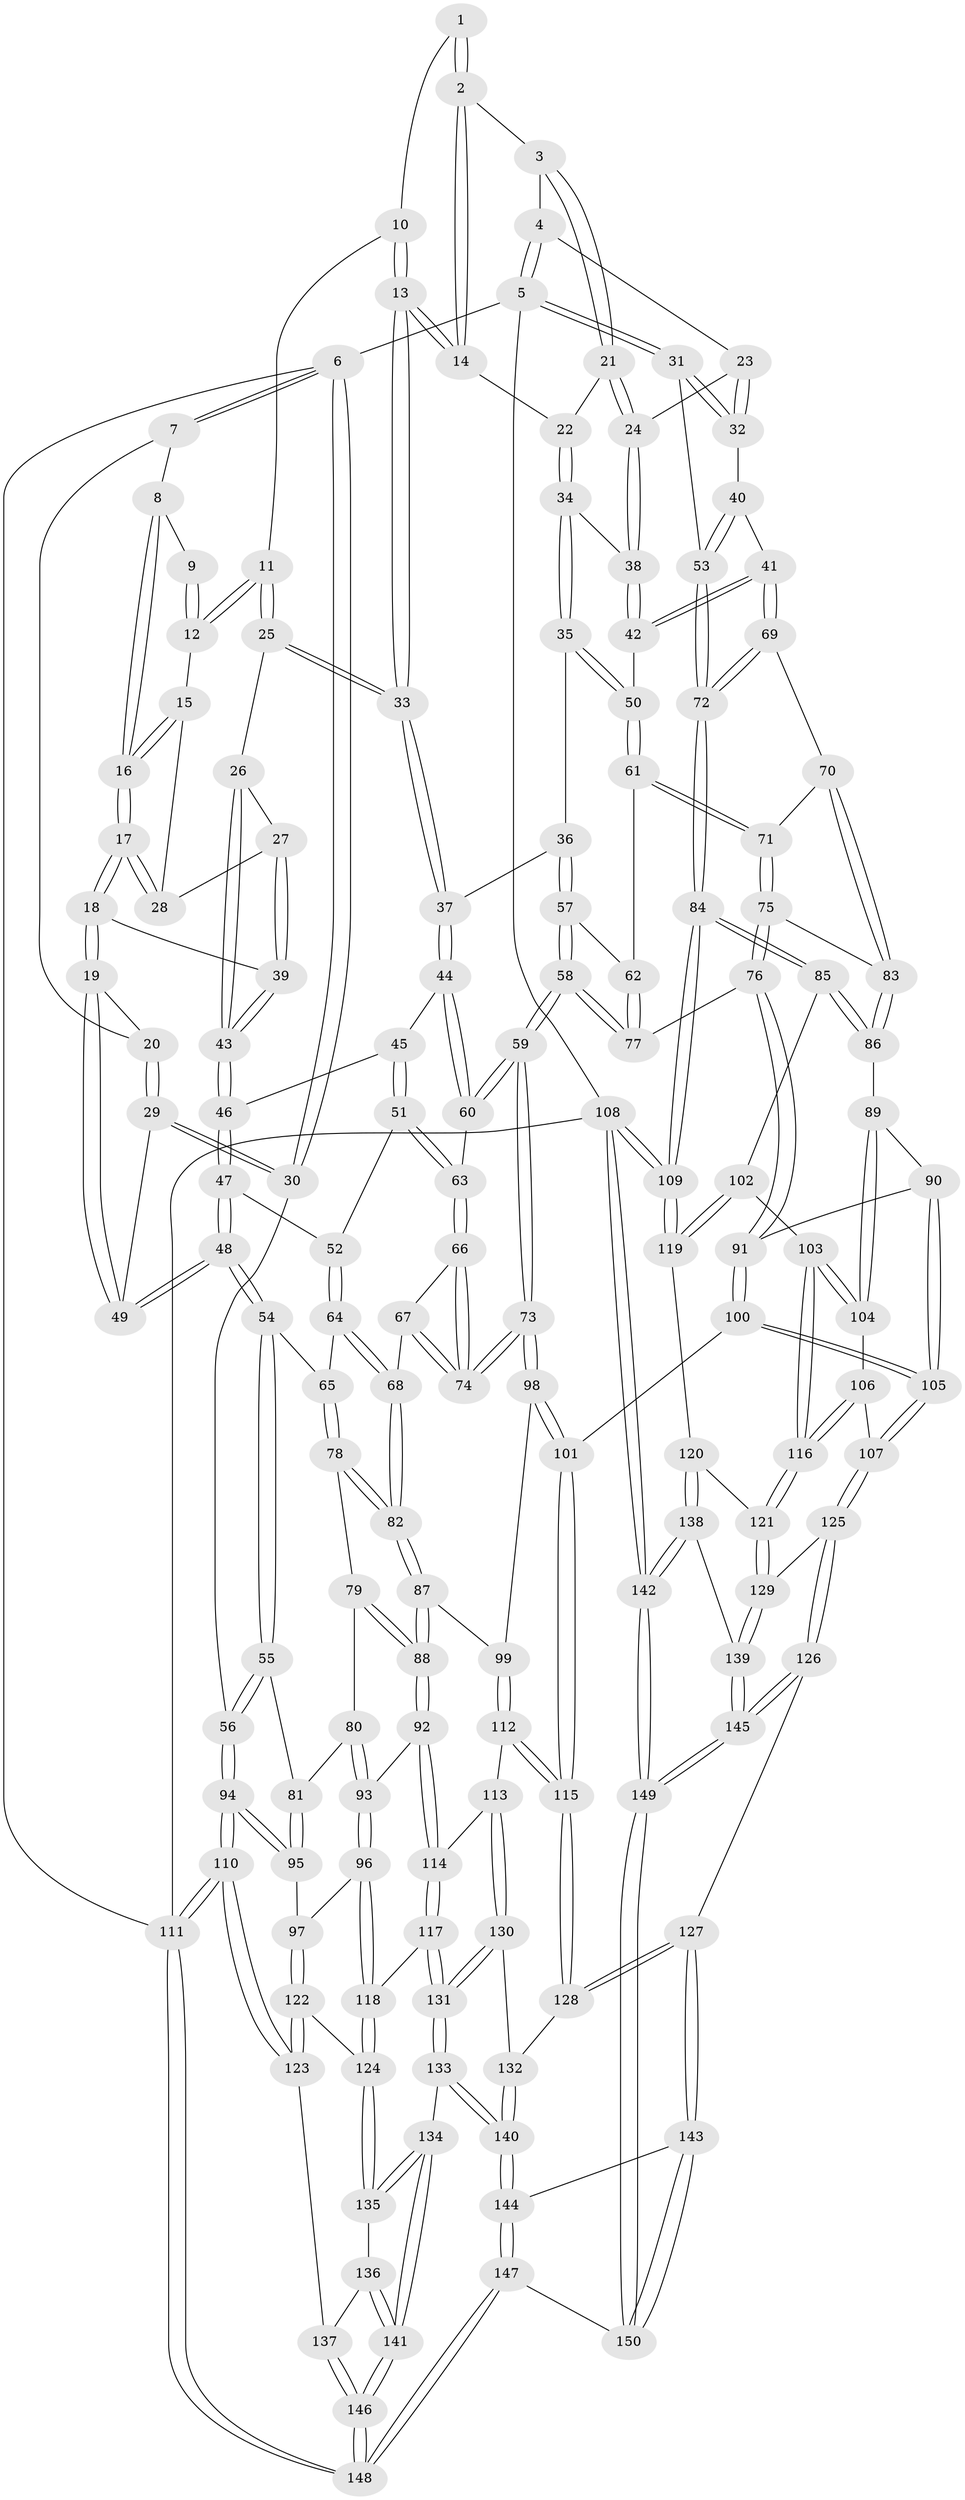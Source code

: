 // Generated by graph-tools (version 1.1) at 2025/16/03/09/25 04:16:45]
// undirected, 150 vertices, 372 edges
graph export_dot {
graph [start="1"]
  node [color=gray90,style=filled];
  1 [pos="+0.4667949965747158+0"];
  2 [pos="+0.7079979279857734+0"];
  3 [pos="+0.8025578108295395+0"];
  4 [pos="+0.8512009894494382+0"];
  5 [pos="+1+0"];
  6 [pos="+0+0"];
  7 [pos="+0.004519402526163628+0"];
  8 [pos="+0.19052370320349837+0"];
  9 [pos="+0.39518277002936797+0"];
  10 [pos="+0.4743898563481143+0"];
  11 [pos="+0.43947770329550584+0.08692258970729451"];
  12 [pos="+0.3716220737187844+0.043571144426493576"];
  13 [pos="+0.5361419158217948+0.10193752694036828"];
  14 [pos="+0.6367298946936853+0.024200170206999643"];
  15 [pos="+0.3532298757924074+0.06254484968314718"];
  16 [pos="+0.2539360933005537+0.08317898837067933"];
  17 [pos="+0.244489145075559+0.1230254986249435"];
  18 [pos="+0.23965944495519662+0.14126811797255426"];
  19 [pos="+0.23213316427816041+0.1466448193670546"];
  20 [pos="+0.11057409494915876+0.05479806379327942"];
  21 [pos="+0.7160302657246719+0.10663884352206124"];
  22 [pos="+0.6608507522673087+0.10046006312177123"];
  23 [pos="+0.8236811582460389+0.030002282222137053"];
  24 [pos="+0.7737570590468315+0.12657186453538563"];
  25 [pos="+0.45769469327588536+0.1483834683303661"];
  26 [pos="+0.4235047252482417+0.14864687848423414"];
  27 [pos="+0.38116176316918304+0.12786220182907115"];
  28 [pos="+0.36683248443780364+0.0994446722021205"];
  29 [pos="+0.06473871920071493+0.18475685374290923"];
  30 [pos="+0+0.11840806088017315"];
  31 [pos="+1+0"];
  32 [pos="+0.9094691347659583+0.18236329573587085"];
  33 [pos="+0.5003215449683418+0.17507654999504227"];
  34 [pos="+0.650459002824245+0.16397091017250698"];
  35 [pos="+0.6010439478469636+0.20863272447689385"];
  36 [pos="+0.5308241970399977+0.24231856735022428"];
  37 [pos="+0.5301540233767138+0.24206764376037226"];
  38 [pos="+0.7707999467947398+0.1871726762292212"];
  39 [pos="+0.24584045078094854+0.14367338524189874"];
  40 [pos="+0.8955921410440154+0.23037125392097818"];
  41 [pos="+0.8341143098525595+0.28235249403528434"];
  42 [pos="+0.8187256010005242+0.2766372353315649"];
  43 [pos="+0.33495424518907974+0.20667895622699387"];
  44 [pos="+0.4698893026324572+0.2822378086560952"];
  45 [pos="+0.37148866772034134+0.26169184884743857"];
  46 [pos="+0.34777913892552037+0.25297576544893347"];
  47 [pos="+0.3021900939244693+0.289678250086768"];
  48 [pos="+0.16707109116483565+0.2905328580723711"];
  49 [pos="+0.15863581620272718+0.23834009092217381"];
  50 [pos="+0.7980561439121986+0.2822450200730367"];
  51 [pos="+0.34619417499890126+0.35592334740854525"];
  52 [pos="+0.3399638524013971+0.35607134676994534"];
  53 [pos="+1+0.2856279703990652"];
  54 [pos="+0.1546364899693404+0.34415295265761203"];
  55 [pos="+0.10179799733149685+0.373482505795731"];
  56 [pos="+0+0.3950417101357677"];
  57 [pos="+0.590183015360659+0.3269857589208609"];
  58 [pos="+0.5147709531179313+0.5025514719305721"];
  59 [pos="+0.5065900702559569+0.5073881959003345"];
  60 [pos="+0.4615505640553669+0.2979098694539848"];
  61 [pos="+0.6729418542810892+0.34749147268166836"];
  62 [pos="+0.6094716111079844+0.3348630572230503"];
  63 [pos="+0.404437448153523+0.3640208076986253"];
  64 [pos="+0.2934385690579793+0.4012162398031301"];
  65 [pos="+0.16021286859342118+0.3500991287002883"];
  66 [pos="+0.40477715970699474+0.36910617906044385"];
  67 [pos="+0.34041860583007927+0.4919825364232275"];
  68 [pos="+0.33415356922771605+0.4934995678558558"];
  69 [pos="+0.8449264926394875+0.31078965771078143"];
  70 [pos="+0.829098452270066+0.42537503238029"];
  71 [pos="+0.6964747578829801+0.41930370263481587"];
  72 [pos="+1+0.47178025118835576"];
  73 [pos="+0.5027260009512864+0.5107264904565189"];
  74 [pos="+0.49673800492870374+0.5083525353634896"];
  75 [pos="+0.6803823542939798+0.4808224283422735"];
  76 [pos="+0.6618321742485541+0.5050011598370243"];
  77 [pos="+0.6381435921547036+0.4996173443249478"];
  78 [pos="+0.196490339589505+0.4584277137204905"];
  79 [pos="+0.18382603773085607+0.4963663989427726"];
  80 [pos="+0.11811021922139525+0.5248245963494167"];
  81 [pos="+0.09014687465867094+0.5180755466634118"];
  82 [pos="+0.3164947292514009+0.5139294251993873"];
  83 [pos="+0.8367935989135132+0.4682428827164977"];
  84 [pos="+1+0.5612866280338996"];
  85 [pos="+1+0.5716750914597833"];
  86 [pos="+0.8428286895193788+0.48095699497925914"];
  87 [pos="+0.28609362920151254+0.6060049075928893"];
  88 [pos="+0.23949754739546913+0.6282861096456631"];
  89 [pos="+0.7898487551613913+0.5613682355900781"];
  90 [pos="+0.7721002074103606+0.5668787524079175"];
  91 [pos="+0.6639817170903579+0.5092247812098313"];
  92 [pos="+0.2342410259273605+0.632871959113584"];
  93 [pos="+0.21571291835951686+0.6378750041802402"];
  94 [pos="+0+0.622585521504173"];
  95 [pos="+0+0.6193786703507064"];
  96 [pos="+0.140550921058771+0.6811102462241558"];
  97 [pos="+0.11906143193163765+0.6801595159541849"];
  98 [pos="+0.5019584228158508+0.5589335332777736"];
  99 [pos="+0.3796776343972178+0.6507640897799571"];
  100 [pos="+0.645439585307353+0.6731241190676456"];
  101 [pos="+0.5778281941578781+0.6787517761029997"];
  102 [pos="+0.9192515524093465+0.6725632827572782"];
  103 [pos="+0.9137597036825152+0.6749318779688503"];
  104 [pos="+0.8531778592128201+0.647836263510394"];
  105 [pos="+0.688873690306221+0.6890172589681024"];
  106 [pos="+0.7484044633462421+0.6864006953603596"];
  107 [pos="+0.6938295202061652+0.6944043333321898"];
  108 [pos="+1+1"];
  109 [pos="+1+0.9615702178535425"];
  110 [pos="+0+0.8566167783668056"];
  111 [pos="+0+1"];
  112 [pos="+0.3884136358421372+0.6746629551222529"];
  113 [pos="+0.3279086655329007+0.7715312732101522"];
  114 [pos="+0.2835105479764042+0.7603584460007775"];
  115 [pos="+0.5036660055927015+0.7805889817994589"];
  116 [pos="+0.875155086498713+0.7445132409126011"];
  117 [pos="+0.22449685937342811+0.8229097365529368"];
  118 [pos="+0.17865044677765468+0.8035994001456231"];
  119 [pos="+0.9957860882882253+0.863087904326003"];
  120 [pos="+0.9561579943789105+0.8586736404254315"];
  121 [pos="+0.8453830984225691+0.8273608921777178"];
  122 [pos="+0.0635644283671821+0.813954675008593"];
  123 [pos="+0+0.8601210698902758"];
  124 [pos="+0.12051702645687369+0.8454990399288731"];
  125 [pos="+0.7172399132876561+0.7632998148640328"];
  126 [pos="+0.5577025867242402+0.8723156610897619"];
  127 [pos="+0.5173921680705893+0.8565623693675317"];
  128 [pos="+0.4976628946312974+0.8310974978022969"];
  129 [pos="+0.7974145771139535+0.853174965879758"];
  130 [pos="+0.3558270825111349+0.8075162897121894"];
  131 [pos="+0.25397648963364+0.8906476065438942"];
  132 [pos="+0.43451055984349674+0.8423480453066697"];
  133 [pos="+0.25454228538634427+0.9021367680121084"];
  134 [pos="+0.2515615947630917+0.905494708768642"];
  135 [pos="+0.11952367063446377+0.8820562663287893"];
  136 [pos="+0.11231969380174285+0.8999298259139131"];
  137 [pos="+0.06940873641653991+0.926323224055039"];
  138 [pos="+0.8966971325987753+0.9703870558080542"];
  139 [pos="+0.7917033818029748+0.8692810035316062"];
  140 [pos="+0.34724790640581604+0.9332103409160711"];
  141 [pos="+0.20237604605534917+0.9957359122851079"];
  142 [pos="+1+1"];
  143 [pos="+0.5099761997862876+0.8797537185447183"];
  144 [pos="+0.39298273402658523+1"];
  145 [pos="+0.6992875299104614+0.9875768105078286"];
  146 [pos="+0.16467557340805222+1"];
  147 [pos="+0.3848288162860471+1"];
  148 [pos="+0.16427581429365157+1"];
  149 [pos="+0.7041580619345146+1"];
  150 [pos="+0.5661216525370086+1"];
  1 -- 2;
  1 -- 2;
  1 -- 10;
  2 -- 3;
  2 -- 14;
  2 -- 14;
  3 -- 4;
  3 -- 21;
  3 -- 21;
  4 -- 5;
  4 -- 5;
  4 -- 23;
  5 -- 6;
  5 -- 31;
  5 -- 31;
  5 -- 108;
  6 -- 7;
  6 -- 7;
  6 -- 30;
  6 -- 30;
  6 -- 111;
  7 -- 8;
  7 -- 20;
  8 -- 9;
  8 -- 16;
  8 -- 16;
  9 -- 12;
  9 -- 12;
  10 -- 11;
  10 -- 13;
  10 -- 13;
  11 -- 12;
  11 -- 12;
  11 -- 25;
  11 -- 25;
  12 -- 15;
  13 -- 14;
  13 -- 14;
  13 -- 33;
  13 -- 33;
  14 -- 22;
  15 -- 16;
  15 -- 16;
  15 -- 28;
  16 -- 17;
  16 -- 17;
  17 -- 18;
  17 -- 18;
  17 -- 28;
  17 -- 28;
  18 -- 19;
  18 -- 19;
  18 -- 39;
  19 -- 20;
  19 -- 49;
  19 -- 49;
  20 -- 29;
  20 -- 29;
  21 -- 22;
  21 -- 24;
  21 -- 24;
  22 -- 34;
  22 -- 34;
  23 -- 24;
  23 -- 32;
  23 -- 32;
  24 -- 38;
  24 -- 38;
  25 -- 26;
  25 -- 33;
  25 -- 33;
  26 -- 27;
  26 -- 43;
  26 -- 43;
  27 -- 28;
  27 -- 39;
  27 -- 39;
  29 -- 30;
  29 -- 30;
  29 -- 49;
  30 -- 56;
  31 -- 32;
  31 -- 32;
  31 -- 53;
  32 -- 40;
  33 -- 37;
  33 -- 37;
  34 -- 35;
  34 -- 35;
  34 -- 38;
  35 -- 36;
  35 -- 50;
  35 -- 50;
  36 -- 37;
  36 -- 57;
  36 -- 57;
  37 -- 44;
  37 -- 44;
  38 -- 42;
  38 -- 42;
  39 -- 43;
  39 -- 43;
  40 -- 41;
  40 -- 53;
  40 -- 53;
  41 -- 42;
  41 -- 42;
  41 -- 69;
  41 -- 69;
  42 -- 50;
  43 -- 46;
  43 -- 46;
  44 -- 45;
  44 -- 60;
  44 -- 60;
  45 -- 46;
  45 -- 51;
  45 -- 51;
  46 -- 47;
  46 -- 47;
  47 -- 48;
  47 -- 48;
  47 -- 52;
  48 -- 49;
  48 -- 49;
  48 -- 54;
  48 -- 54;
  50 -- 61;
  50 -- 61;
  51 -- 52;
  51 -- 63;
  51 -- 63;
  52 -- 64;
  52 -- 64;
  53 -- 72;
  53 -- 72;
  54 -- 55;
  54 -- 55;
  54 -- 65;
  55 -- 56;
  55 -- 56;
  55 -- 81;
  56 -- 94;
  56 -- 94;
  57 -- 58;
  57 -- 58;
  57 -- 62;
  58 -- 59;
  58 -- 59;
  58 -- 77;
  58 -- 77;
  59 -- 60;
  59 -- 60;
  59 -- 73;
  59 -- 73;
  60 -- 63;
  61 -- 62;
  61 -- 71;
  61 -- 71;
  62 -- 77;
  62 -- 77;
  63 -- 66;
  63 -- 66;
  64 -- 65;
  64 -- 68;
  64 -- 68;
  65 -- 78;
  65 -- 78;
  66 -- 67;
  66 -- 74;
  66 -- 74;
  67 -- 68;
  67 -- 74;
  67 -- 74;
  68 -- 82;
  68 -- 82;
  69 -- 70;
  69 -- 72;
  69 -- 72;
  70 -- 71;
  70 -- 83;
  70 -- 83;
  71 -- 75;
  71 -- 75;
  72 -- 84;
  72 -- 84;
  73 -- 74;
  73 -- 74;
  73 -- 98;
  73 -- 98;
  75 -- 76;
  75 -- 76;
  75 -- 83;
  76 -- 77;
  76 -- 91;
  76 -- 91;
  78 -- 79;
  78 -- 82;
  78 -- 82;
  79 -- 80;
  79 -- 88;
  79 -- 88;
  80 -- 81;
  80 -- 93;
  80 -- 93;
  81 -- 95;
  81 -- 95;
  82 -- 87;
  82 -- 87;
  83 -- 86;
  83 -- 86;
  84 -- 85;
  84 -- 85;
  84 -- 109;
  84 -- 109;
  85 -- 86;
  85 -- 86;
  85 -- 102;
  86 -- 89;
  87 -- 88;
  87 -- 88;
  87 -- 99;
  88 -- 92;
  88 -- 92;
  89 -- 90;
  89 -- 104;
  89 -- 104;
  90 -- 91;
  90 -- 105;
  90 -- 105;
  91 -- 100;
  91 -- 100;
  92 -- 93;
  92 -- 114;
  92 -- 114;
  93 -- 96;
  93 -- 96;
  94 -- 95;
  94 -- 95;
  94 -- 110;
  94 -- 110;
  95 -- 97;
  96 -- 97;
  96 -- 118;
  96 -- 118;
  97 -- 122;
  97 -- 122;
  98 -- 99;
  98 -- 101;
  98 -- 101;
  99 -- 112;
  99 -- 112;
  100 -- 101;
  100 -- 105;
  100 -- 105;
  101 -- 115;
  101 -- 115;
  102 -- 103;
  102 -- 119;
  102 -- 119;
  103 -- 104;
  103 -- 104;
  103 -- 116;
  103 -- 116;
  104 -- 106;
  105 -- 107;
  105 -- 107;
  106 -- 107;
  106 -- 116;
  106 -- 116;
  107 -- 125;
  107 -- 125;
  108 -- 109;
  108 -- 109;
  108 -- 142;
  108 -- 142;
  108 -- 111;
  109 -- 119;
  109 -- 119;
  110 -- 111;
  110 -- 111;
  110 -- 123;
  110 -- 123;
  111 -- 148;
  111 -- 148;
  112 -- 113;
  112 -- 115;
  112 -- 115;
  113 -- 114;
  113 -- 130;
  113 -- 130;
  114 -- 117;
  114 -- 117;
  115 -- 128;
  115 -- 128;
  116 -- 121;
  116 -- 121;
  117 -- 118;
  117 -- 131;
  117 -- 131;
  118 -- 124;
  118 -- 124;
  119 -- 120;
  120 -- 121;
  120 -- 138;
  120 -- 138;
  121 -- 129;
  121 -- 129;
  122 -- 123;
  122 -- 123;
  122 -- 124;
  123 -- 137;
  124 -- 135;
  124 -- 135;
  125 -- 126;
  125 -- 126;
  125 -- 129;
  126 -- 127;
  126 -- 145;
  126 -- 145;
  127 -- 128;
  127 -- 128;
  127 -- 143;
  127 -- 143;
  128 -- 132;
  129 -- 139;
  129 -- 139;
  130 -- 131;
  130 -- 131;
  130 -- 132;
  131 -- 133;
  131 -- 133;
  132 -- 140;
  132 -- 140;
  133 -- 134;
  133 -- 140;
  133 -- 140;
  134 -- 135;
  134 -- 135;
  134 -- 141;
  134 -- 141;
  135 -- 136;
  136 -- 137;
  136 -- 141;
  136 -- 141;
  137 -- 146;
  137 -- 146;
  138 -- 139;
  138 -- 142;
  138 -- 142;
  139 -- 145;
  139 -- 145;
  140 -- 144;
  140 -- 144;
  141 -- 146;
  141 -- 146;
  142 -- 149;
  142 -- 149;
  143 -- 144;
  143 -- 150;
  143 -- 150;
  144 -- 147;
  144 -- 147;
  145 -- 149;
  145 -- 149;
  146 -- 148;
  146 -- 148;
  147 -- 148;
  147 -- 148;
  147 -- 150;
  149 -- 150;
  149 -- 150;
}
